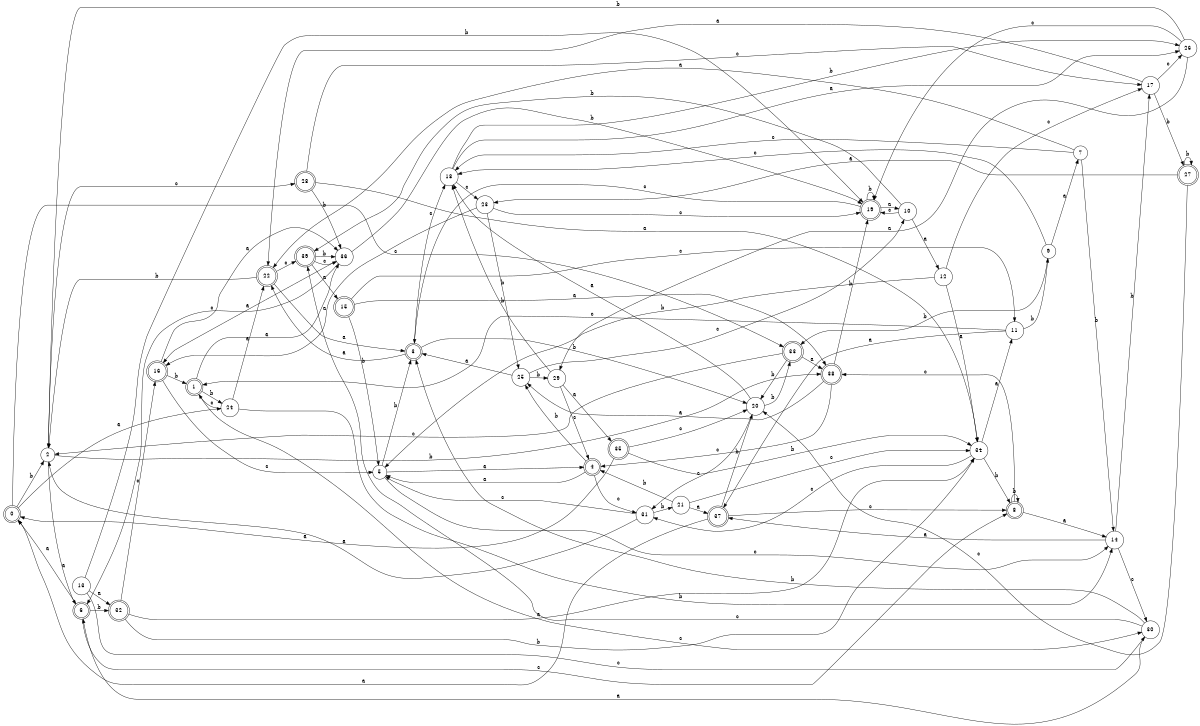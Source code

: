 digraph n32_1 {
__start0 [label="" shape="none"];

rankdir=LR;
size="8,5";

s0 [style="rounded,filled", color="black", fillcolor="white" shape="doublecircle", label="0"];
s1 [style="rounded,filled", color="black", fillcolor="white" shape="doublecircle", label="1"];
s2 [style="filled", color="black", fillcolor="white" shape="circle", label="2"];
s3 [style="rounded,filled", color="black", fillcolor="white" shape="doublecircle", label="3"];
s4 [style="rounded,filled", color="black", fillcolor="white" shape="doublecircle", label="4"];
s5 [style="filled", color="black", fillcolor="white" shape="circle", label="5"];
s6 [style="rounded,filled", color="black", fillcolor="white" shape="doublecircle", label="6"];
s7 [style="filled", color="black", fillcolor="white" shape="circle", label="7"];
s8 [style="rounded,filled", color="black", fillcolor="white" shape="doublecircle", label="8"];
s9 [style="filled", color="black", fillcolor="white" shape="circle", label="9"];
s10 [style="filled", color="black", fillcolor="white" shape="circle", label="10"];
s11 [style="filled", color="black", fillcolor="white" shape="circle", label="11"];
s12 [style="filled", color="black", fillcolor="white" shape="circle", label="12"];
s13 [style="filled", color="black", fillcolor="white" shape="circle", label="13"];
s14 [style="filled", color="black", fillcolor="white" shape="circle", label="14"];
s15 [style="rounded,filled", color="black", fillcolor="white" shape="doublecircle", label="15"];
s16 [style="rounded,filled", color="black", fillcolor="white" shape="doublecircle", label="16"];
s17 [style="filled", color="black", fillcolor="white" shape="circle", label="17"];
s18 [style="filled", color="black", fillcolor="white" shape="circle", label="18"];
s19 [style="rounded,filled", color="black", fillcolor="white" shape="doublecircle", label="19"];
s20 [style="filled", color="black", fillcolor="white" shape="circle", label="20"];
s21 [style="filled", color="black", fillcolor="white" shape="circle", label="21"];
s22 [style="rounded,filled", color="black", fillcolor="white" shape="doublecircle", label="22"];
s23 [style="filled", color="black", fillcolor="white" shape="circle", label="23"];
s24 [style="filled", color="black", fillcolor="white" shape="circle", label="24"];
s25 [style="filled", color="black", fillcolor="white" shape="circle", label="25"];
s26 [style="filled", color="black", fillcolor="white" shape="circle", label="26"];
s27 [style="rounded,filled", color="black", fillcolor="white" shape="doublecircle", label="27"];
s28 [style="rounded,filled", color="black", fillcolor="white" shape="doublecircle", label="28"];
s29 [style="filled", color="black", fillcolor="white" shape="circle", label="29"];
s30 [style="filled", color="black", fillcolor="white" shape="circle", label="30"];
s31 [style="filled", color="black", fillcolor="white" shape="circle", label="31"];
s32 [style="rounded,filled", color="black", fillcolor="white" shape="doublecircle", label="32"];
s33 [style="rounded,filled", color="black", fillcolor="white" shape="doublecircle", label="33"];
s34 [style="filled", color="black", fillcolor="white" shape="circle", label="34"];
s35 [style="rounded,filled", color="black", fillcolor="white" shape="doublecircle", label="35"];
s36 [style="filled", color="black", fillcolor="white" shape="circle", label="36"];
s37 [style="rounded,filled", color="black", fillcolor="white" shape="doublecircle", label="37"];
s38 [style="rounded,filled", color="black", fillcolor="white" shape="doublecircle", label="38"];
s39 [style="rounded,filled", color="black", fillcolor="white" shape="doublecircle", label="39"];
s0 -> s24 [label="a"];
s0 -> s2 [label="b"];
s0 -> s33 [label="c"];
s1 -> s36 [label="a"];
s1 -> s24 [label="b"];
s1 -> s30 [label="c"];
s2 -> s6 [label="a"];
s2 -> s38 [label="b"];
s2 -> s28 [label="c"];
s3 -> s22 [label="a"];
s3 -> s20 [label="b"];
s3 -> s18 [label="c"];
s4 -> s5 [label="a"];
s4 -> s25 [label="b"];
s4 -> s31 [label="c"];
s5 -> s4 [label="a"];
s5 -> s3 [label="b"];
s5 -> s14 [label="c"];
s6 -> s0 [label="a"];
s6 -> s32 [label="b"];
s6 -> s8 [label="c"];
s7 -> s22 [label="a"];
s7 -> s14 [label="b"];
s7 -> s18 [label="c"];
s8 -> s14 [label="a"];
s8 -> s8 [label="b"];
s8 -> s38 [label="c"];
s9 -> s7 [label="a"];
s9 -> s33 [label="b"];
s9 -> s18 [label="c"];
s10 -> s12 [label="a"];
s10 -> s39 [label="b"];
s10 -> s19 [label="c"];
s11 -> s37 [label="a"];
s11 -> s9 [label="b"];
s11 -> s1 [label="c"];
s12 -> s34 [label="a"];
s12 -> s5 [label="b"];
s12 -> s17 [label="c"];
s13 -> s32 [label="a"];
s13 -> s19 [label="b"];
s13 -> s30 [label="c"];
s14 -> s37 [label="a"];
s14 -> s17 [label="b"];
s14 -> s30 [label="c"];
s15 -> s38 [label="a"];
s15 -> s5 [label="b"];
s15 -> s11 [label="c"];
s16 -> s36 [label="a"];
s16 -> s1 [label="b"];
s16 -> s5 [label="c"];
s17 -> s22 [label="a"];
s17 -> s27 [label="b"];
s17 -> s26 [label="c"];
s18 -> s26 [label="a"];
s18 -> s26 [label="b"];
s18 -> s23 [label="c"];
s19 -> s10 [label="a"];
s19 -> s19 [label="b"];
s19 -> s3 [label="c"];
s20 -> s18 [label="a"];
s20 -> s33 [label="b"];
s20 -> s31 [label="c"];
s21 -> s37 [label="a"];
s21 -> s4 [label="b"];
s21 -> s34 [label="c"];
s22 -> s3 [label="a"];
s22 -> s2 [label="b"];
s22 -> s39 [label="c"];
s23 -> s16 [label="a"];
s23 -> s25 [label="b"];
s23 -> s19 [label="c"];
s24 -> s22 [label="a"];
s24 -> s14 [label="b"];
s24 -> s1 [label="c"];
s25 -> s3 [label="a"];
s25 -> s29 [label="b"];
s25 -> s10 [label="c"];
s26 -> s29 [label="a"];
s26 -> s2 [label="b"];
s26 -> s19 [label="c"];
s27 -> s23 [label="a"];
s27 -> s27 [label="b"];
s27 -> s20 [label="c"];
s28 -> s34 [label="a"];
s28 -> s36 [label="b"];
s28 -> s17 [label="c"];
s29 -> s35 [label="a"];
s29 -> s18 [label="b"];
s29 -> s4 [label="c"];
s30 -> s6 [label="a"];
s30 -> s3 [label="b"];
s30 -> s39 [label="c"];
s31 -> s2 [label="a"];
s31 -> s21 [label="b"];
s31 -> s5 [label="c"];
s32 -> s34 [label="a"];
s32 -> s34 [label="b"];
s32 -> s16 [label="c"];
s33 -> s38 [label="a"];
s33 -> s20 [label="b"];
s33 -> s2 [label="c"];
s34 -> s11 [label="a"];
s34 -> s8 [label="b"];
s34 -> s31 [label="c"];
s35 -> s0 [label="a"];
s35 -> s34 [label="b"];
s35 -> s20 [label="c"];
s36 -> s16 [label="a"];
s36 -> s19 [label="b"];
s36 -> s6 [label="c"];
s37 -> s0 [label="a"];
s37 -> s20 [label="b"];
s37 -> s8 [label="c"];
s38 -> s25 [label="a"];
s38 -> s19 [label="b"];
s38 -> s4 [label="c"];
s39 -> s15 [label="a"];
s39 -> s36 [label="b"];
s39 -> s36 [label="c"];

}
